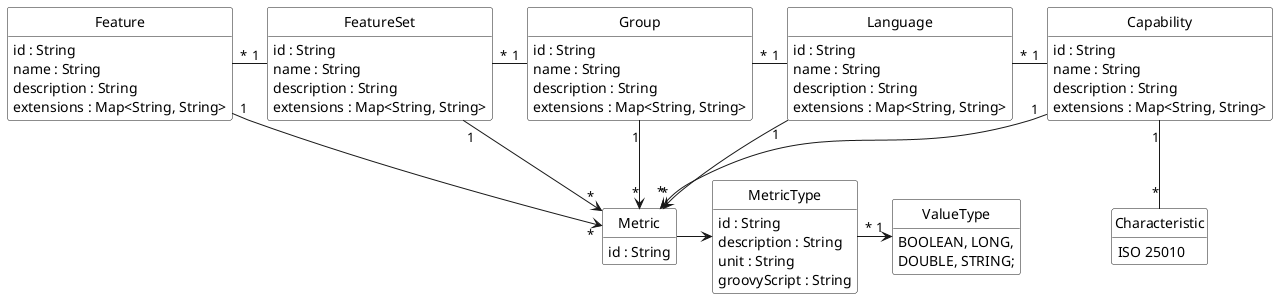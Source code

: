 @startuml

	class MetricType {
    	  id : String
    	  description : String
    	  unit : String
    	  groovyScript : String
    	}

    	enum ValueType {
              BOOLEAN, LONG,
              DOUBLE, STRING;
        	}

	class Metric {
	  id : String
	}



	enum Characteristic {
		ISO 25010
	}

	class Capability {
	  id : String
	  name : String
	  description : String
	  extensions : Map<String, String>
	}

	class Language {
	  id : String
	  name : String
	  description : String
	  extensions : Map<String, String>
	}

	class Group {
	  id : String
	  name : String
	  description : String
	  extensions : Map<String, String>
	}

	class FeatureSet {
	  id : String
	  name : String
	  description : String
	  extensions : Map<String, String>
	}

	class Feature {
	  id : String
	  name : String
	  description : String
	  extensions : Map<String, String>
	}



Capability "1" -down- "*" Characteristic

Feature "*" -right- "1" FeatureSet
FeatureSet "*" -right- "1" Group
Group "*" -right- "1" Language
Language "*" -right- "1" Capability

MetricType "*" -right-> "1" ValueType
Metric -> MetricType

Capability "1" --> "*" Metric
Language "1" --> "*" Metric
Group "1" --> "*" Metric
FeatureSet "1" --> "*" Metric
Feature "1" --> "*" Metric

hide empty members
hide empty methods
hide circle

skinparam monochrome true
skinparam shadowing false
skinparam packageStyle rect
skinparam classBackgroundColor white

@enduml
